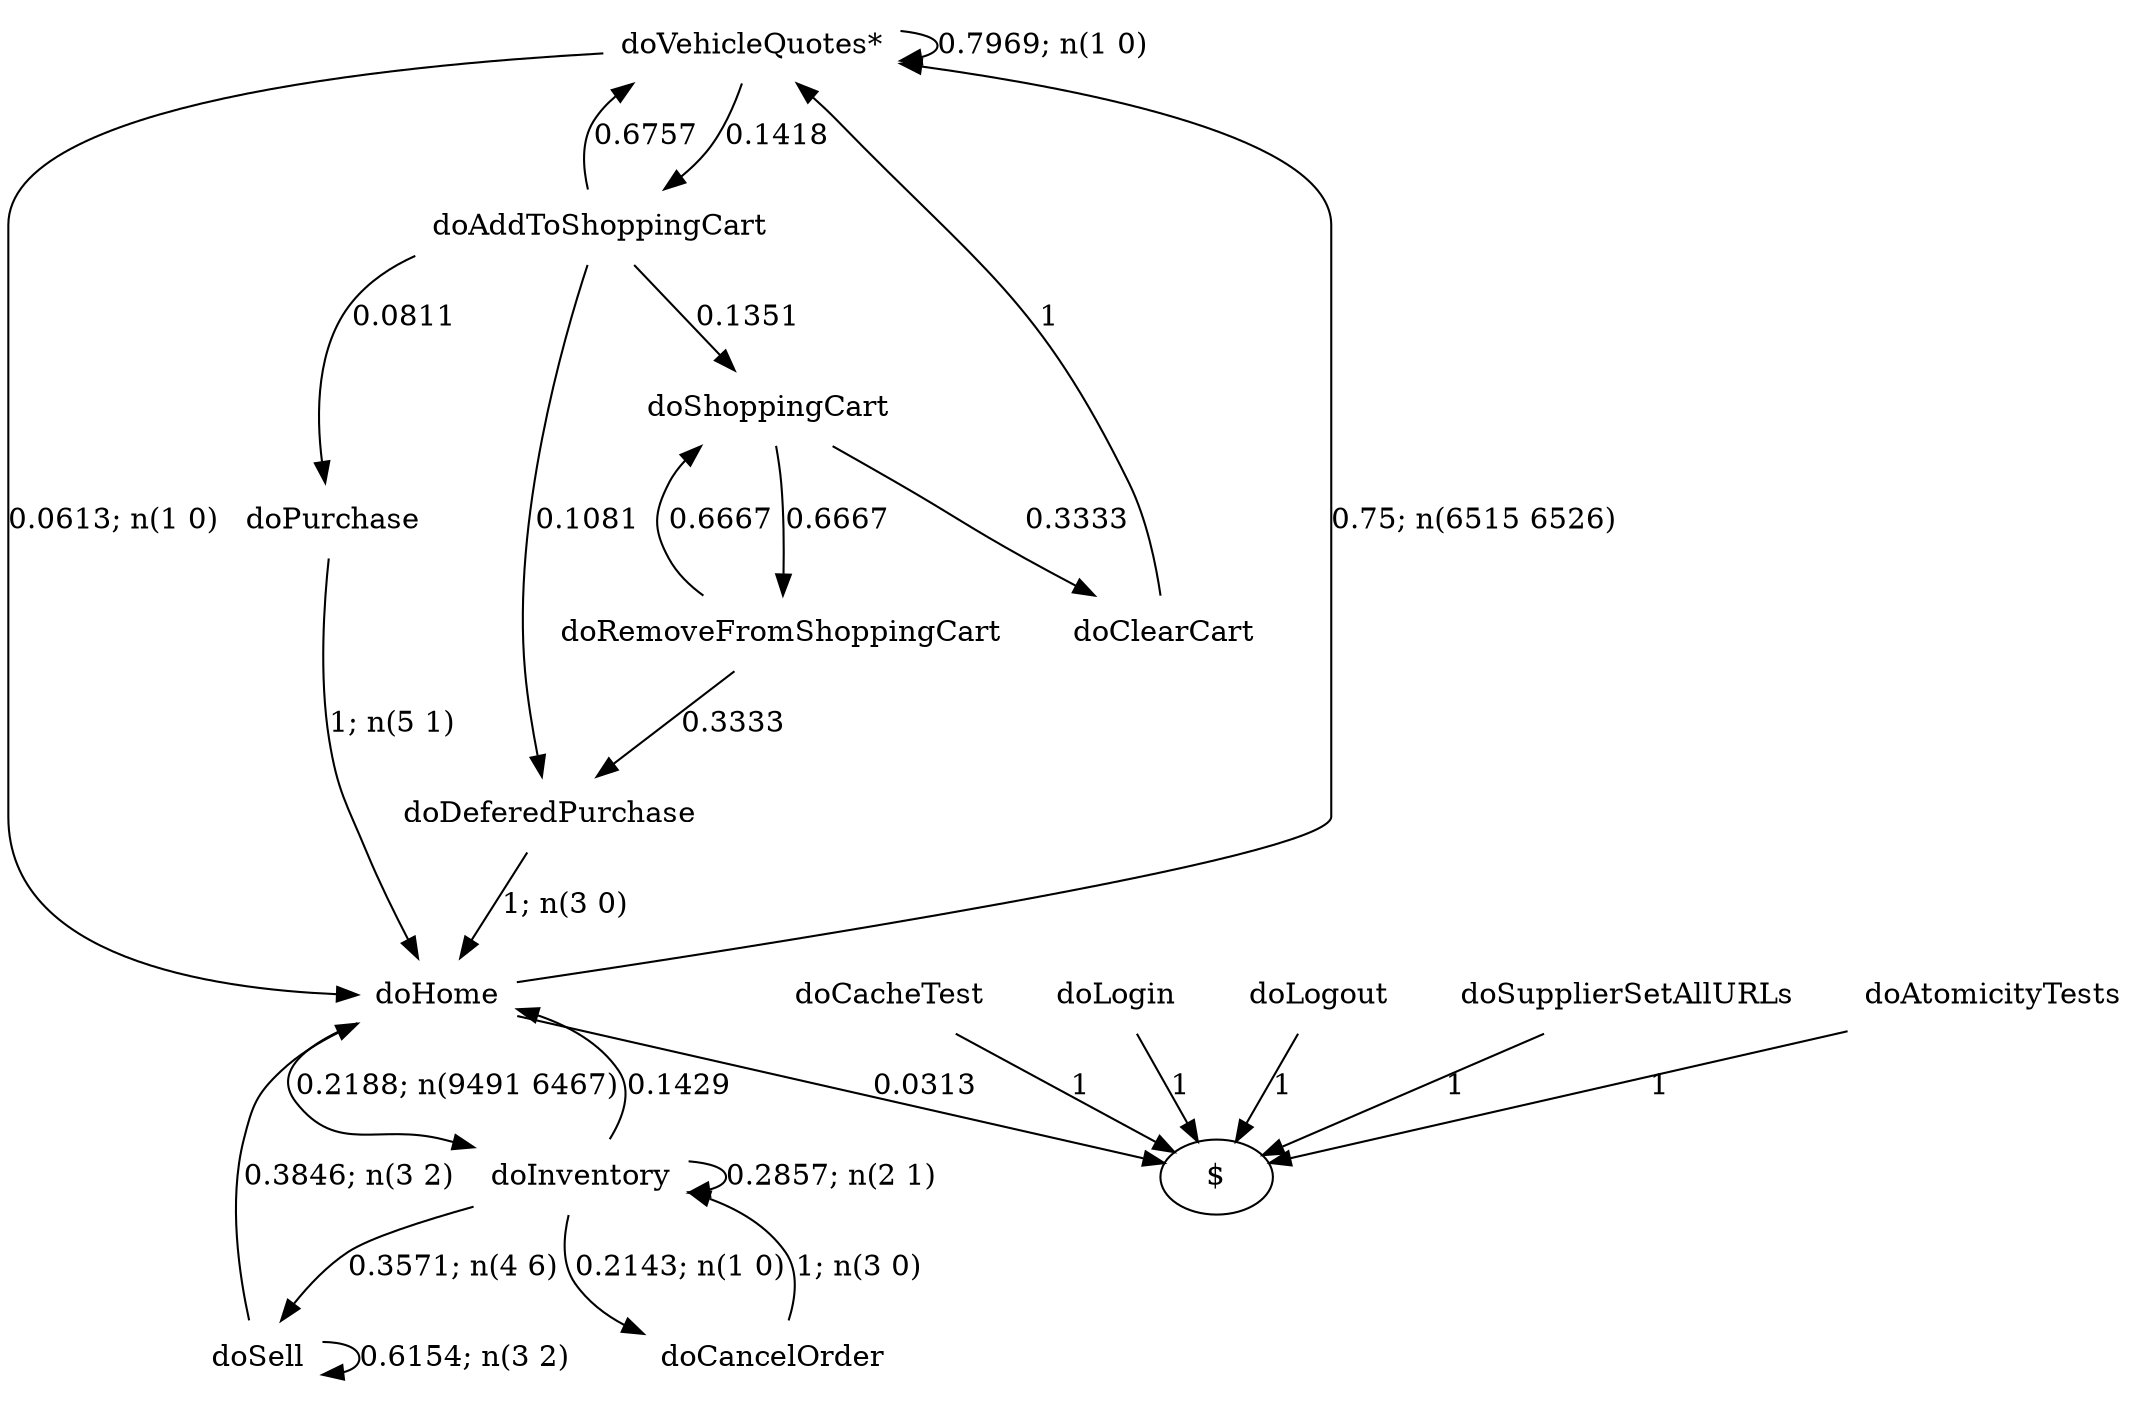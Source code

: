 digraph G {"doVehicleQuotes*" [label="doVehicleQuotes*",shape=none];"doSupplierSetAllURLs" [label="doSupplierSetAllURLs",shape=none];"doAtomicityTests" [label="doAtomicityTests",shape=none];"doCacheTest" [label="doCacheTest",shape=none];"doLogin" [label="doLogin",shape=none];"doAddToShoppingCart" [label="doAddToShoppingCart",shape=none];"doDeferedPurchase" [label="doDeferedPurchase",shape=none];"doHome" [label="doHome",shape=none];"doShoppingCart" [label="doShoppingCart",shape=none];"doClearCart" [label="doClearCart",shape=none];"doPurchase" [label="doPurchase",shape=none];"doInventory" [label="doInventory",shape=none];"doSell" [label="doSell",shape=none];"doLogout" [label="doLogout",shape=none];"doCancelOrder" [label="doCancelOrder",shape=none];"doRemoveFromShoppingCart" [label="doRemoveFromShoppingCart",shape=none];"doVehicleQuotes*"->"doVehicleQuotes*" [style=solid,label="0.7969; n(1 0)"];"doVehicleQuotes*"->"doAddToShoppingCart" [style=solid,label="0.1418"];"doVehicleQuotes*"->"doHome" [style=solid,label="0.0613; n(1 0)"];"doSupplierSetAllURLs"->"$" [style=solid,label="1"];"doAtomicityTests"->"$" [style=solid,label="1"];"doCacheTest"->"$" [style=solid,label="1"];"doLogin"->"$" [style=solid,label="1"];"doAddToShoppingCart"->"doVehicleQuotes*" [style=solid,label="0.6757"];"doAddToShoppingCart"->"doDeferedPurchase" [style=solid,label="0.1081"];"doAddToShoppingCart"->"doShoppingCart" [style=solid,label="0.1351"];"doAddToShoppingCart"->"doPurchase" [style=solid,label="0.0811"];"doDeferedPurchase"->"doHome" [style=solid,label="1; n(3 0)"];"doHome"->"doVehicleQuotes*" [style=solid,label="0.75; n(6515 6526)"];"doHome"->"doInventory" [style=solid,label="0.2188; n(9491 6467)"];"doHome"->"$" [style=solid,label="0.0313"];"doShoppingCart"->"doClearCart" [style=solid,label="0.3333"];"doShoppingCart"->"doRemoveFromShoppingCart" [style=solid,label="0.6667"];"doClearCart"->"doVehicleQuotes*" [style=solid,label="1"];"doPurchase"->"doHome" [style=solid,label="1; n(5 1)"];"doInventory"->"doHome" [style=solid,label="0.1429"];"doInventory"->"doInventory" [style=solid,label="0.2857; n(2 1)"];"doInventory"->"doSell" [style=solid,label="0.3571; n(4 6)"];"doInventory"->"doCancelOrder" [style=solid,label="0.2143; n(1 0)"];"doSell"->"doHome" [style=solid,label="0.3846; n(3 2)"];"doSell"->"doSell" [style=solid,label="0.6154; n(3 2)"];"doLogout"->"$" [style=solid,label="1"];"doCancelOrder"->"doInventory" [style=solid,label="1; n(3 0)"];"doRemoveFromShoppingCart"->"doDeferedPurchase" [style=solid,label="0.3333"];"doRemoveFromShoppingCart"->"doShoppingCart" [style=solid,label="0.6667"];}